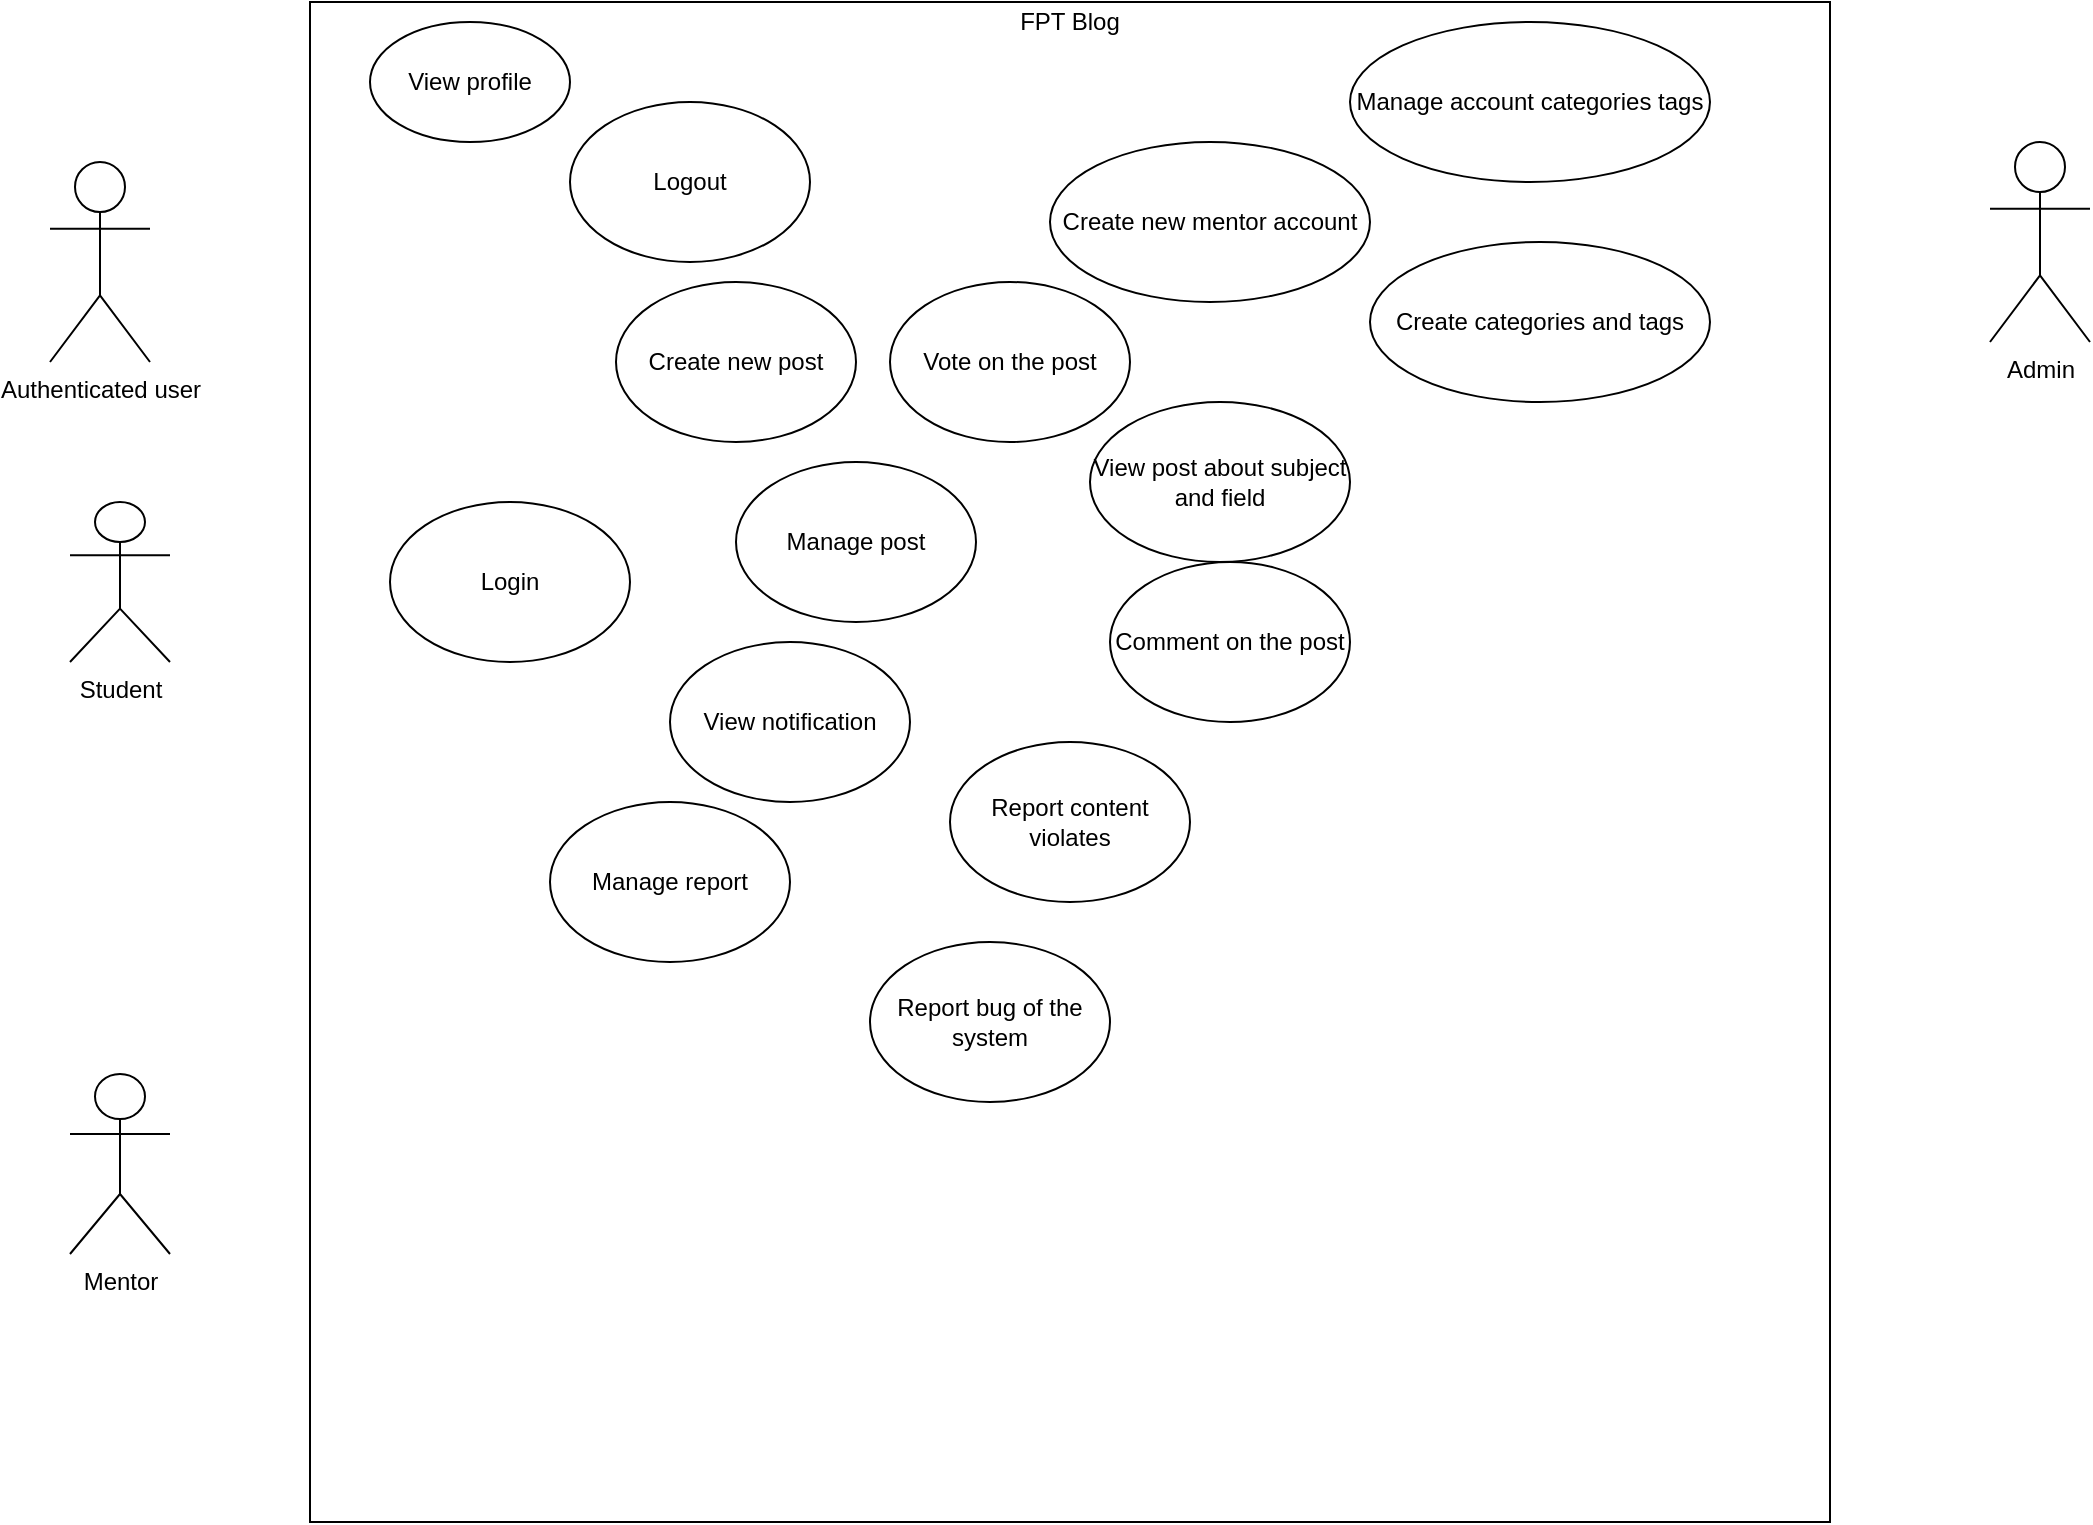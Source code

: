 <mxfile version="15.2.9" type="github">
  <diagram id="sjADTmljwn4Sy3IFEtPZ" name="Page-1">
    <mxGraphModel dx="1221" dy="1850" grid="1" gridSize="10" guides="1" tooltips="1" connect="1" arrows="1" fold="1" page="1" pageScale="1" pageWidth="827" pageHeight="1169" math="0" shadow="0">
      <root>
        <mxCell id="0" />
        <mxCell id="1" parent="0" />
        <mxCell id="B-85oY1meeU1Ws7_Kz0d-4" value="" style="whiteSpace=wrap;html=1;aspect=fixed;" vertex="1" parent="1">
          <mxGeometry x="200" y="-1120" width="760" height="760" as="geometry" />
        </mxCell>
        <mxCell id="B-85oY1meeU1Ws7_Kz0d-5" value="Student" style="shape=umlActor;verticalLabelPosition=bottom;verticalAlign=top;html=1;outlineConnect=0;" vertex="1" parent="1">
          <mxGeometry x="80" y="-870" width="50" height="80" as="geometry" />
        </mxCell>
        <mxCell id="B-85oY1meeU1Ws7_Kz0d-6" value="Mentor" style="shape=umlActor;verticalLabelPosition=bottom;verticalAlign=top;html=1;outlineConnect=0;" vertex="1" parent="1">
          <mxGeometry x="80" y="-584" width="50" height="90" as="geometry" />
        </mxCell>
        <mxCell id="B-85oY1meeU1Ws7_Kz0d-8" value="Authenticated user" style="shape=umlActor;verticalLabelPosition=bottom;verticalAlign=top;html=1;outlineConnect=0;" vertex="1" parent="1">
          <mxGeometry x="70" y="-1040" width="50" height="100" as="geometry" />
        </mxCell>
        <mxCell id="B-85oY1meeU1Ws7_Kz0d-10" value="Admin" style="shape=umlActor;verticalLabelPosition=bottom;verticalAlign=top;html=1;outlineConnect=0;" vertex="1" parent="1">
          <mxGeometry x="1040" y="-1050" width="50" height="100" as="geometry" />
        </mxCell>
        <mxCell id="B-85oY1meeU1Ws7_Kz0d-11" value="View profile" style="ellipse;whiteSpace=wrap;html=1;" vertex="1" parent="1">
          <mxGeometry x="230" y="-1110" width="100" height="60" as="geometry" />
        </mxCell>
        <mxCell id="B-85oY1meeU1Ws7_Kz0d-12" value="Logout" style="ellipse;whiteSpace=wrap;html=1;" vertex="1" parent="1">
          <mxGeometry x="330" y="-1070" width="120" height="80" as="geometry" />
        </mxCell>
        <mxCell id="B-85oY1meeU1Ws7_Kz0d-13" value="FPT Blog" style="text;html=1;strokeColor=none;fillColor=none;align=center;verticalAlign=middle;whiteSpace=wrap;rounded=0;" vertex="1" parent="1">
          <mxGeometry x="545" y="-1120" width="70" height="20" as="geometry" />
        </mxCell>
        <mxCell id="B-85oY1meeU1Ws7_Kz0d-14" value="Manage account categories tags" style="ellipse;whiteSpace=wrap;html=1;" vertex="1" parent="1">
          <mxGeometry x="720" y="-1110" width="180" height="80" as="geometry" />
        </mxCell>
        <mxCell id="B-85oY1meeU1Ws7_Kz0d-15" value="Create new mentor account" style="ellipse;whiteSpace=wrap;html=1;" vertex="1" parent="1">
          <mxGeometry x="570" y="-1050" width="160" height="80" as="geometry" />
        </mxCell>
        <mxCell id="B-85oY1meeU1Ws7_Kz0d-16" value="Create categories and tags" style="ellipse;whiteSpace=wrap;html=1;" vertex="1" parent="1">
          <mxGeometry x="730" y="-1000" width="170" height="80" as="geometry" />
        </mxCell>
        <mxCell id="B-85oY1meeU1Ws7_Kz0d-17" value="Login" style="ellipse;whiteSpace=wrap;html=1;" vertex="1" parent="1">
          <mxGeometry x="240" y="-870" width="120" height="80" as="geometry" />
        </mxCell>
        <mxCell id="B-85oY1meeU1Ws7_Kz0d-18" value="Create new post" style="ellipse;whiteSpace=wrap;html=1;" vertex="1" parent="1">
          <mxGeometry x="353" y="-980" width="120" height="80" as="geometry" />
        </mxCell>
        <mxCell id="B-85oY1meeU1Ws7_Kz0d-20" value="Manage post" style="ellipse;whiteSpace=wrap;html=1;" vertex="1" parent="1">
          <mxGeometry x="413" y="-890" width="120" height="80" as="geometry" />
        </mxCell>
        <mxCell id="B-85oY1meeU1Ws7_Kz0d-21" value="Vote on the post" style="ellipse;whiteSpace=wrap;html=1;" vertex="1" parent="1">
          <mxGeometry x="490" y="-980" width="120" height="80" as="geometry" />
        </mxCell>
        <mxCell id="B-85oY1meeU1Ws7_Kz0d-22" value="View post about subject and field" style="ellipse;whiteSpace=wrap;html=1;" vertex="1" parent="1">
          <mxGeometry x="590" y="-920" width="130" height="80" as="geometry" />
        </mxCell>
        <mxCell id="B-85oY1meeU1Ws7_Kz0d-23" value="Comment on the post" style="ellipse;whiteSpace=wrap;html=1;" vertex="1" parent="1">
          <mxGeometry x="600" y="-840" width="120" height="80" as="geometry" />
        </mxCell>
        <mxCell id="B-85oY1meeU1Ws7_Kz0d-24" value="View notification" style="ellipse;whiteSpace=wrap;html=1;" vertex="1" parent="1">
          <mxGeometry x="380" y="-800" width="120" height="80" as="geometry" />
        </mxCell>
        <mxCell id="B-85oY1meeU1Ws7_Kz0d-25" value="Manage report" style="ellipse;whiteSpace=wrap;html=1;" vertex="1" parent="1">
          <mxGeometry x="320" y="-720" width="120" height="80" as="geometry" />
        </mxCell>
        <mxCell id="B-85oY1meeU1Ws7_Kz0d-26" value="Report content violates" style="ellipse;whiteSpace=wrap;html=1;" vertex="1" parent="1">
          <mxGeometry x="520" y="-750" width="120" height="80" as="geometry" />
        </mxCell>
        <mxCell id="B-85oY1meeU1Ws7_Kz0d-27" value="Report bug of the system" style="ellipse;whiteSpace=wrap;html=1;" vertex="1" parent="1">
          <mxGeometry x="480" y="-650" width="120" height="80" as="geometry" />
        </mxCell>
      </root>
    </mxGraphModel>
  </diagram>
</mxfile>
